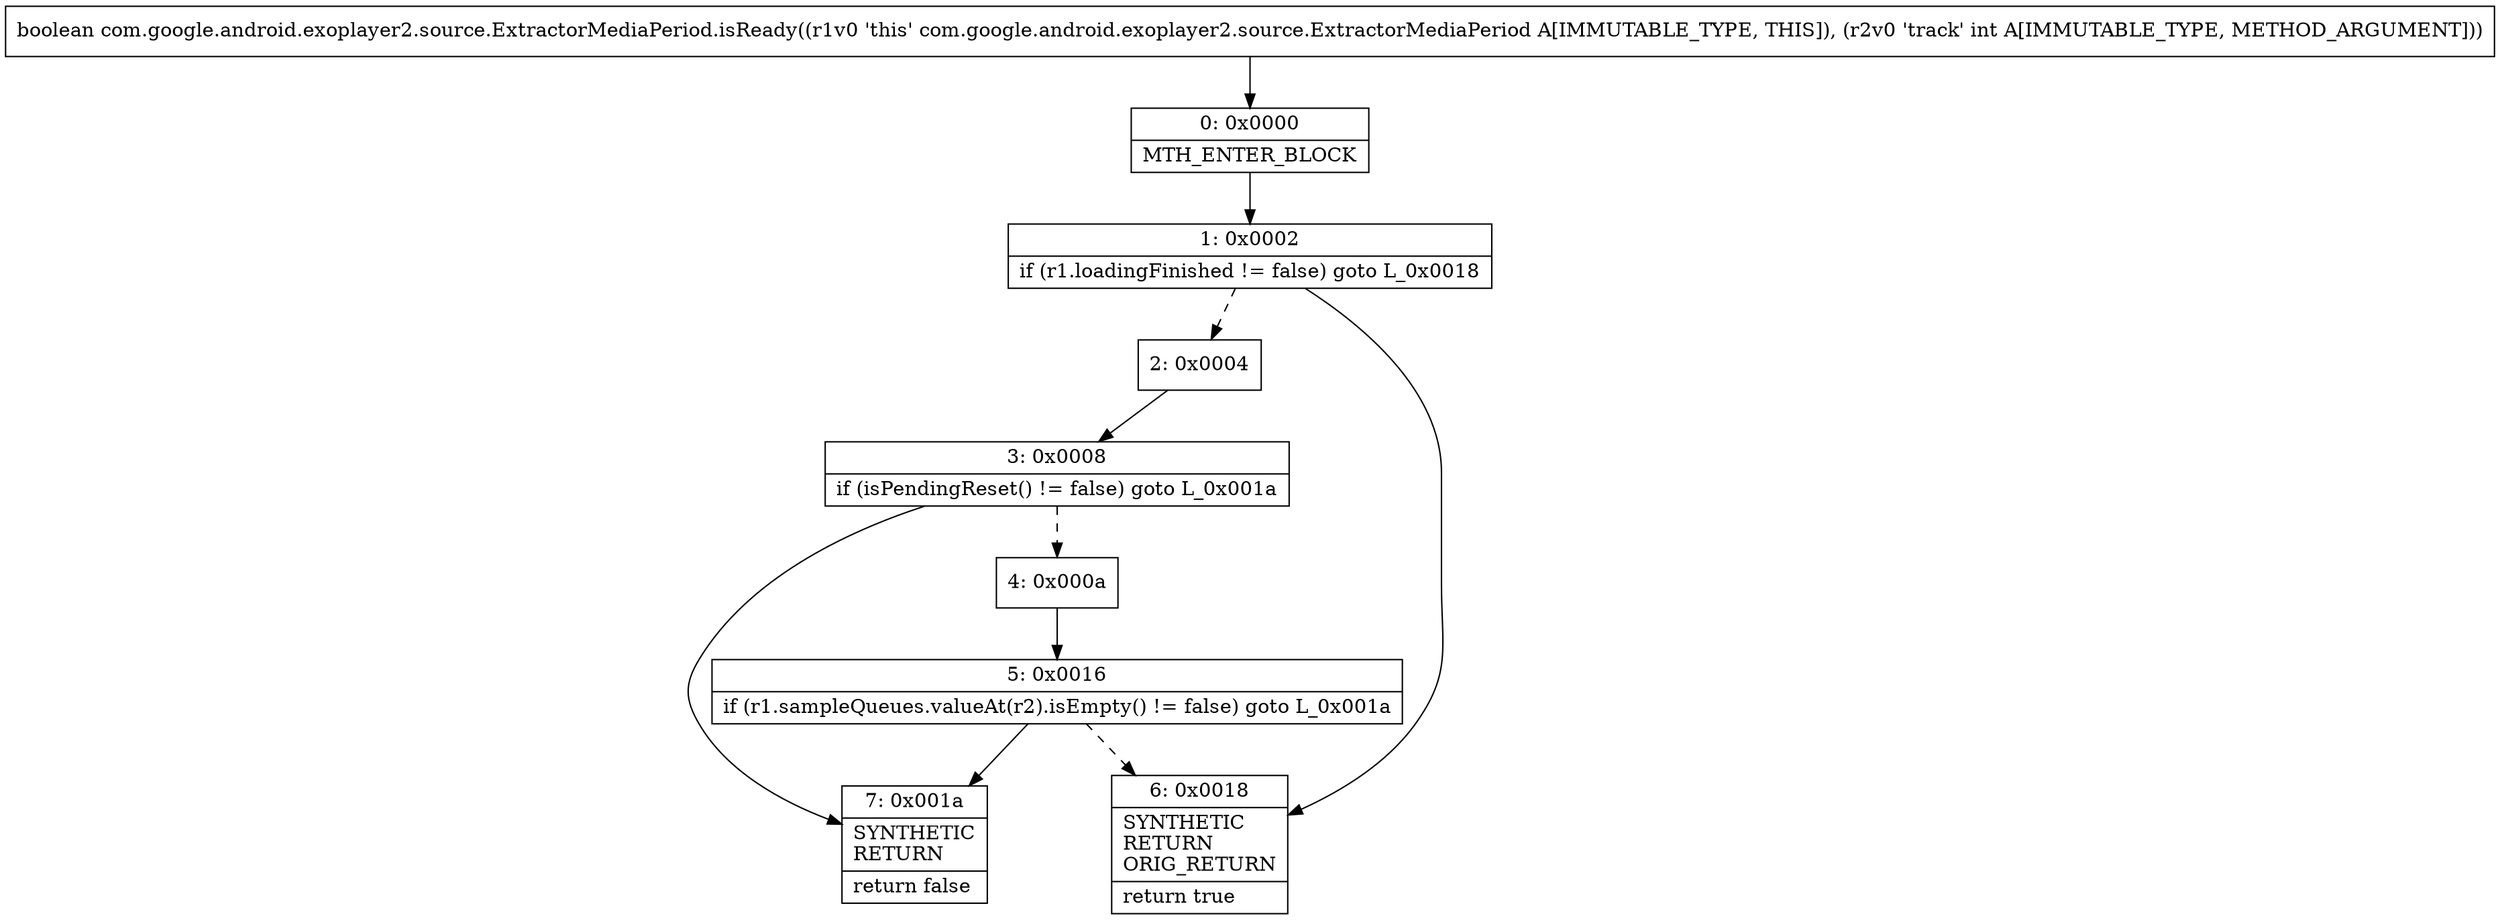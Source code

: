 digraph "CFG forcom.google.android.exoplayer2.source.ExtractorMediaPeriod.isReady(I)Z" {
Node_0 [shape=record,label="{0\:\ 0x0000|MTH_ENTER_BLOCK\l}"];
Node_1 [shape=record,label="{1\:\ 0x0002|if (r1.loadingFinished != false) goto L_0x0018\l}"];
Node_2 [shape=record,label="{2\:\ 0x0004}"];
Node_3 [shape=record,label="{3\:\ 0x0008|if (isPendingReset() != false) goto L_0x001a\l}"];
Node_4 [shape=record,label="{4\:\ 0x000a}"];
Node_5 [shape=record,label="{5\:\ 0x0016|if (r1.sampleQueues.valueAt(r2).isEmpty() != false) goto L_0x001a\l}"];
Node_6 [shape=record,label="{6\:\ 0x0018|SYNTHETIC\lRETURN\lORIG_RETURN\l|return true\l}"];
Node_7 [shape=record,label="{7\:\ 0x001a|SYNTHETIC\lRETURN\l|return false\l}"];
MethodNode[shape=record,label="{boolean com.google.android.exoplayer2.source.ExtractorMediaPeriod.isReady((r1v0 'this' com.google.android.exoplayer2.source.ExtractorMediaPeriod A[IMMUTABLE_TYPE, THIS]), (r2v0 'track' int A[IMMUTABLE_TYPE, METHOD_ARGUMENT])) }"];
MethodNode -> Node_0;
Node_0 -> Node_1;
Node_1 -> Node_2[style=dashed];
Node_1 -> Node_6;
Node_2 -> Node_3;
Node_3 -> Node_4[style=dashed];
Node_3 -> Node_7;
Node_4 -> Node_5;
Node_5 -> Node_6[style=dashed];
Node_5 -> Node_7;
}

